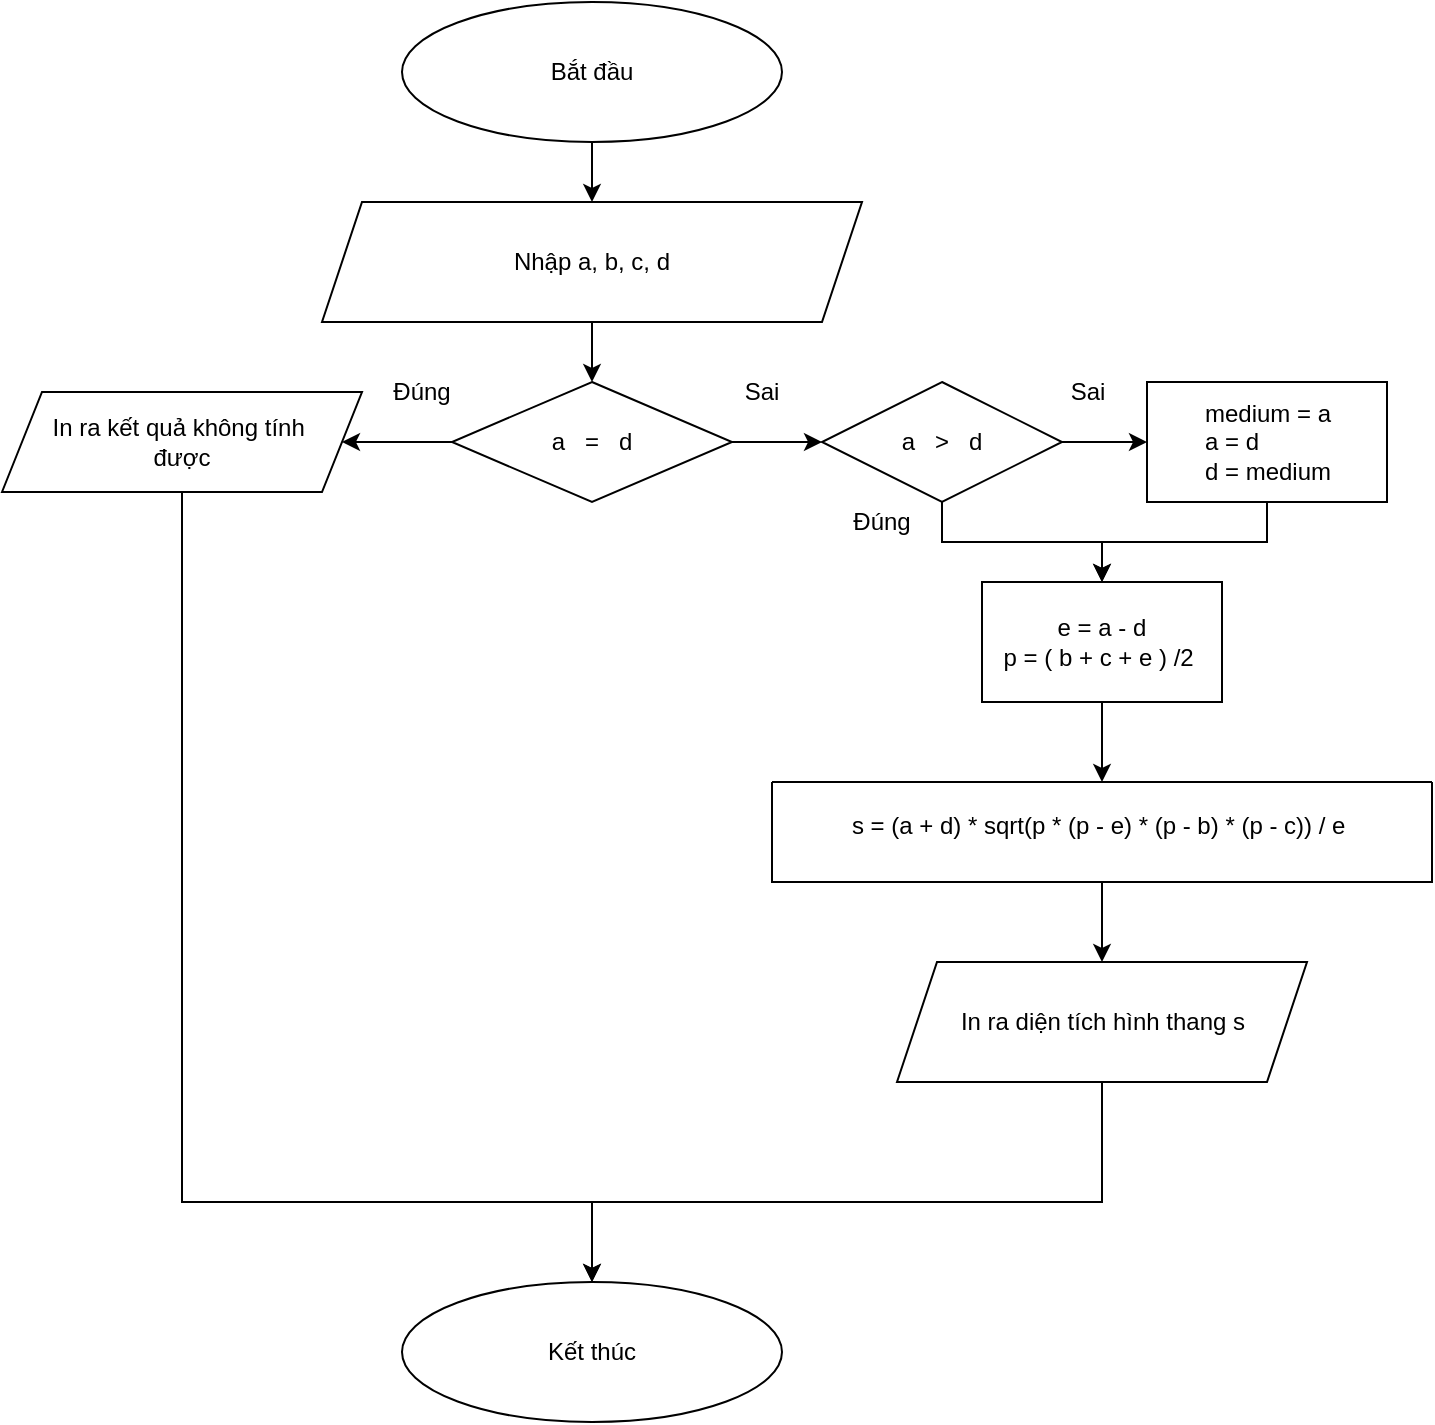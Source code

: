 <mxfile version="21.2.1" type="github">
  <diagram name="Trang-1" id="0e1sLzncPKR7wj9du6N7">
    <mxGraphModel dx="1050" dy="624" grid="1" gridSize="10" guides="1" tooltips="1" connect="1" arrows="1" fold="1" page="1" pageScale="1" pageWidth="827" pageHeight="1169" math="0" shadow="0">
      <root>
        <mxCell id="0" />
        <mxCell id="1" parent="0" />
        <mxCell id="p2CfshqkD0UgvBv5mtHA-18" value="" style="edgeStyle=orthogonalEdgeStyle;rounded=0;orthogonalLoop=1;jettySize=auto;html=1;" edge="1" parent="1" source="p2CfshqkD0UgvBv5mtHA-1" target="p2CfshqkD0UgvBv5mtHA-2">
          <mxGeometry relative="1" as="geometry" />
        </mxCell>
        <mxCell id="p2CfshqkD0UgvBv5mtHA-1" value="Bắt đầu" style="ellipse;whiteSpace=wrap;html=1;" vertex="1" parent="1">
          <mxGeometry x="300" y="10" width="190" height="70" as="geometry" />
        </mxCell>
        <mxCell id="p2CfshqkD0UgvBv5mtHA-19" value="" style="edgeStyle=orthogonalEdgeStyle;rounded=0;orthogonalLoop=1;jettySize=auto;html=1;" edge="1" parent="1" source="p2CfshqkD0UgvBv5mtHA-2" target="p2CfshqkD0UgvBv5mtHA-3">
          <mxGeometry relative="1" as="geometry" />
        </mxCell>
        <mxCell id="p2CfshqkD0UgvBv5mtHA-2" value="Nhập a, b, c, d" style="shape=parallelogram;perimeter=parallelogramPerimeter;whiteSpace=wrap;html=1;fixedSize=1;" vertex="1" parent="1">
          <mxGeometry x="260" y="110" width="270" height="60" as="geometry" />
        </mxCell>
        <mxCell id="p2CfshqkD0UgvBv5mtHA-15" value="" style="edgeStyle=orthogonalEdgeStyle;rounded=0;orthogonalLoop=1;jettySize=auto;html=1;" edge="1" parent="1" source="p2CfshqkD0UgvBv5mtHA-3" target="p2CfshqkD0UgvBv5mtHA-4">
          <mxGeometry relative="1" as="geometry" />
        </mxCell>
        <mxCell id="p2CfshqkD0UgvBv5mtHA-16" value="" style="edgeStyle=orthogonalEdgeStyle;rounded=0;orthogonalLoop=1;jettySize=auto;html=1;" edge="1" parent="1" source="p2CfshqkD0UgvBv5mtHA-3" target="p2CfshqkD0UgvBv5mtHA-12">
          <mxGeometry relative="1" as="geometry" />
        </mxCell>
        <mxCell id="p2CfshqkD0UgvBv5mtHA-3" value="a&amp;nbsp; &amp;nbsp;=&amp;nbsp; &amp;nbsp;d" style="rhombus;whiteSpace=wrap;html=1;" vertex="1" parent="1">
          <mxGeometry x="325" y="200" width="140" height="60" as="geometry" />
        </mxCell>
        <mxCell id="p2CfshqkD0UgvBv5mtHA-21" value="" style="edgeStyle=orthogonalEdgeStyle;rounded=0;orthogonalLoop=1;jettySize=auto;html=1;" edge="1" parent="1" source="p2CfshqkD0UgvBv5mtHA-4" target="p2CfshqkD0UgvBv5mtHA-20">
          <mxGeometry relative="1" as="geometry" />
        </mxCell>
        <mxCell id="p2CfshqkD0UgvBv5mtHA-27" value="" style="edgeStyle=orthogonalEdgeStyle;rounded=0;orthogonalLoop=1;jettySize=auto;html=1;" edge="1" parent="1" source="p2CfshqkD0UgvBv5mtHA-4" target="p2CfshqkD0UgvBv5mtHA-22">
          <mxGeometry relative="1" as="geometry" />
        </mxCell>
        <mxCell id="p2CfshqkD0UgvBv5mtHA-4" value="a&amp;nbsp; &amp;nbsp;&amp;gt;&amp;nbsp; &amp;nbsp;d" style="rhombus;whiteSpace=wrap;html=1;" vertex="1" parent="1">
          <mxGeometry x="510" y="200" width="120" height="60" as="geometry" />
        </mxCell>
        <mxCell id="p2CfshqkD0UgvBv5mtHA-33" style="edgeStyle=orthogonalEdgeStyle;rounded=0;orthogonalLoop=1;jettySize=auto;html=1;entryX=0.5;entryY=0;entryDx=0;entryDy=0;" edge="1" parent="1" source="p2CfshqkD0UgvBv5mtHA-10" target="p2CfshqkD0UgvBv5mtHA-11">
          <mxGeometry relative="1" as="geometry" />
        </mxCell>
        <mxCell id="p2CfshqkD0UgvBv5mtHA-10" value="&#xa;&#xa;&#xa;s = (a + d) * sqrt(p * (p - e) * (p - b) * (p - c)) / e " style="swimlane;startSize=0;fontStyle=0;verticalAlign=middle;" vertex="1" parent="1">
          <mxGeometry x="485" y="400" width="330" height="50" as="geometry" />
        </mxCell>
        <mxCell id="p2CfshqkD0UgvBv5mtHA-29" style="edgeStyle=orthogonalEdgeStyle;rounded=0;orthogonalLoop=1;jettySize=auto;html=1;entryX=0.5;entryY=0;entryDx=0;entryDy=0;" edge="1" parent="1" source="p2CfshqkD0UgvBv5mtHA-11" target="p2CfshqkD0UgvBv5mtHA-13">
          <mxGeometry relative="1" as="geometry">
            <Array as="points">
              <mxPoint x="650" y="610" />
              <mxPoint x="395" y="610" />
            </Array>
          </mxGeometry>
        </mxCell>
        <mxCell id="p2CfshqkD0UgvBv5mtHA-11" value="In ra diện tích hình thang s" style="shape=parallelogram;perimeter=parallelogramPerimeter;whiteSpace=wrap;html=1;fixedSize=1;" vertex="1" parent="1">
          <mxGeometry x="547.5" y="490" width="205" height="60" as="geometry" />
        </mxCell>
        <mxCell id="p2CfshqkD0UgvBv5mtHA-28" style="edgeStyle=orthogonalEdgeStyle;rounded=0;orthogonalLoop=1;jettySize=auto;html=1;entryX=0.5;entryY=0;entryDx=0;entryDy=0;" edge="1" parent="1" source="p2CfshqkD0UgvBv5mtHA-12" target="p2CfshqkD0UgvBv5mtHA-13">
          <mxGeometry relative="1" as="geometry">
            <mxPoint x="280" y="640" as="targetPoint" />
            <Array as="points">
              <mxPoint x="190" y="610" />
              <mxPoint x="395" y="610" />
            </Array>
          </mxGeometry>
        </mxCell>
        <mxCell id="p2CfshqkD0UgvBv5mtHA-12" value="In ra kết quả không tính&amp;nbsp;&lt;br&gt;được" style="shape=parallelogram;perimeter=parallelogramPerimeter;whiteSpace=wrap;html=1;fixedSize=1;" vertex="1" parent="1">
          <mxGeometry x="100" y="205" width="180" height="50" as="geometry" />
        </mxCell>
        <mxCell id="p2CfshqkD0UgvBv5mtHA-13" value="Kết thúc" style="ellipse;whiteSpace=wrap;html=1;" vertex="1" parent="1">
          <mxGeometry x="300" y="650" width="190" height="70" as="geometry" />
        </mxCell>
        <mxCell id="p2CfshqkD0UgvBv5mtHA-24" style="edgeStyle=orthogonalEdgeStyle;rounded=0;orthogonalLoop=1;jettySize=auto;html=1;movable=1;resizable=1;rotatable=1;deletable=1;editable=1;locked=0;connectable=1;entryX=0.5;entryY=0;entryDx=0;entryDy=0;" edge="1" parent="1" source="p2CfshqkD0UgvBv5mtHA-20" target="p2CfshqkD0UgvBv5mtHA-22">
          <mxGeometry relative="1" as="geometry">
            <mxPoint x="710" y="360" as="targetPoint" />
          </mxGeometry>
        </mxCell>
        <mxCell id="p2CfshqkD0UgvBv5mtHA-20" value="&lt;div style=&quot;text-align: left;&quot;&gt;&lt;span style=&quot;background-color: initial;&quot;&gt;medium = a&lt;/span&gt;&lt;/div&gt;&lt;div style=&quot;text-align: left;&quot;&gt;&lt;span style=&quot;background-color: initial;&quot;&gt;a = d&lt;/span&gt;&lt;/div&gt;&lt;div style=&quot;text-align: left;&quot;&gt;&lt;span style=&quot;background-color: initial;&quot;&gt;d = medium&lt;/span&gt;&lt;/div&gt;" style="rounded=0;whiteSpace=wrap;html=1;" vertex="1" parent="1">
          <mxGeometry x="672.5" y="200" width="120" height="60" as="geometry" />
        </mxCell>
        <mxCell id="p2CfshqkD0UgvBv5mtHA-32" style="edgeStyle=orthogonalEdgeStyle;rounded=0;orthogonalLoop=1;jettySize=auto;html=1;entryX=0.5;entryY=0;entryDx=0;entryDy=0;entryPerimeter=0;" edge="1" parent="1" source="p2CfshqkD0UgvBv5mtHA-22" target="p2CfshqkD0UgvBv5mtHA-10">
          <mxGeometry relative="1" as="geometry">
            <mxPoint x="650" y="410" as="targetPoint" />
          </mxGeometry>
        </mxCell>
        <mxCell id="p2CfshqkD0UgvBv5mtHA-22" value="e = a - d&lt;br&gt;p = ( b + c + e ) /2&amp;nbsp;" style="rounded=0;whiteSpace=wrap;html=1;fontStyle=0;fontSize=12;labelBorderColor=none;" vertex="1" parent="1">
          <mxGeometry x="590" y="300" width="120" height="60" as="geometry" />
        </mxCell>
        <mxCell id="p2CfshqkD0UgvBv5mtHA-35" value="Sai" style="text;html=1;strokeColor=none;fillColor=none;align=center;verticalAlign=middle;whiteSpace=wrap;rounded=0;" vertex="1" parent="1">
          <mxGeometry x="450" y="190" width="60" height="30" as="geometry" />
        </mxCell>
        <mxCell id="p2CfshqkD0UgvBv5mtHA-36" value="Đúng" style="text;html=1;strokeColor=none;fillColor=none;align=center;verticalAlign=middle;whiteSpace=wrap;rounded=0;" vertex="1" parent="1">
          <mxGeometry x="280" y="190" width="60" height="30" as="geometry" />
        </mxCell>
        <mxCell id="p2CfshqkD0UgvBv5mtHA-38" value="Đúng" style="text;html=1;strokeColor=none;fillColor=none;align=center;verticalAlign=middle;whiteSpace=wrap;rounded=0;" vertex="1" parent="1">
          <mxGeometry x="510" y="255" width="60" height="30" as="geometry" />
        </mxCell>
        <mxCell id="p2CfshqkD0UgvBv5mtHA-40" value="Sai" style="text;html=1;strokeColor=none;fillColor=none;align=center;verticalAlign=middle;whiteSpace=wrap;rounded=0;" vertex="1" parent="1">
          <mxGeometry x="612.5" y="190" width="60" height="30" as="geometry" />
        </mxCell>
      </root>
    </mxGraphModel>
  </diagram>
</mxfile>

